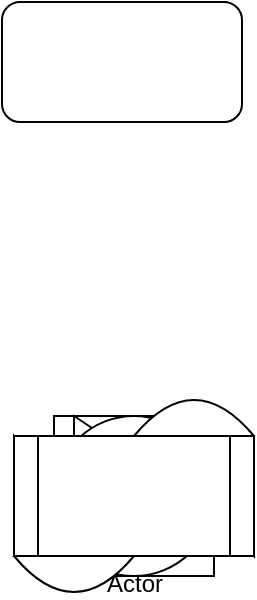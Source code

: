 <mxfile version="24.8.6">
  <diagram id="Fmt8QfeUr4ZD5YoOfJvu" name="Page-1">
    <mxGraphModel dx="257" dy="1131" grid="0" gridSize="10" guides="1" tooltips="1" connect="1" arrows="1" fold="1" page="0" pageScale="1" pageWidth="827" pageHeight="1169" math="0" shadow="0">
      <root>
        <mxCell id="0" />
        <mxCell id="1" parent="0" />
        <mxCell id="pRwNK8aQ5LHuxkJddkiv-1" value="" style="rounded=1;whiteSpace=wrap;html=1;" vertex="1" parent="1">
          <mxGeometry x="214" y="-70" width="120" height="60" as="geometry" />
        </mxCell>
        <mxCell id="pRwNK8aQ5LHuxkJddkiv-2" value="" style="whiteSpace=wrap;html=1;aspect=fixed;" vertex="1" parent="1">
          <mxGeometry x="240" y="137" width="80" height="80" as="geometry" />
        </mxCell>
        <mxCell id="pRwNK8aQ5LHuxkJddkiv-3" value="" style="triangle;whiteSpace=wrap;html=1;" vertex="1" parent="1">
          <mxGeometry x="250" y="137" width="60" height="80" as="geometry" />
        </mxCell>
        <mxCell id="pRwNK8aQ5LHuxkJddkiv-4" value="" style="ellipse;whiteSpace=wrap;html=1;aspect=fixed;" vertex="1" parent="1">
          <mxGeometry x="240" y="137" width="80" height="80" as="geometry" />
        </mxCell>
        <mxCell id="pRwNK8aQ5LHuxkJddkiv-5" value="" style="shape=trapezoid;perimeter=trapezoidPerimeter;whiteSpace=wrap;html=1;fixedSize=1;" vertex="1" parent="1">
          <mxGeometry x="220" y="147" width="120" height="60" as="geometry" />
        </mxCell>
        <mxCell id="pRwNK8aQ5LHuxkJddkiv-6" value="" style="shape=tape;whiteSpace=wrap;html=1;" vertex="1" parent="1">
          <mxGeometry x="220" y="127" width="120" height="100" as="geometry" />
        </mxCell>
        <mxCell id="pRwNK8aQ5LHuxkJddkiv-7" value="Actor" style="shape=umlActor;verticalLabelPosition=bottom;verticalAlign=top;html=1;outlineConnect=0;" vertex="1" parent="1">
          <mxGeometry x="265" y="147" width="30" height="60" as="geometry" />
        </mxCell>
        <mxCell id="pRwNK8aQ5LHuxkJddkiv-8" value="" style="shape=parallelogram;perimeter=parallelogramPerimeter;whiteSpace=wrap;html=1;fixedSize=1;" vertex="1" parent="1">
          <mxGeometry x="220" y="147" width="120" height="60" as="geometry" />
        </mxCell>
        <mxCell id="pRwNK8aQ5LHuxkJddkiv-9" value="" style="shape=process;whiteSpace=wrap;html=1;backgroundOutline=1;" vertex="1" parent="1">
          <mxGeometry x="220" y="147" width="120" height="60" as="geometry" />
        </mxCell>
      </root>
    </mxGraphModel>
  </diagram>
</mxfile>
